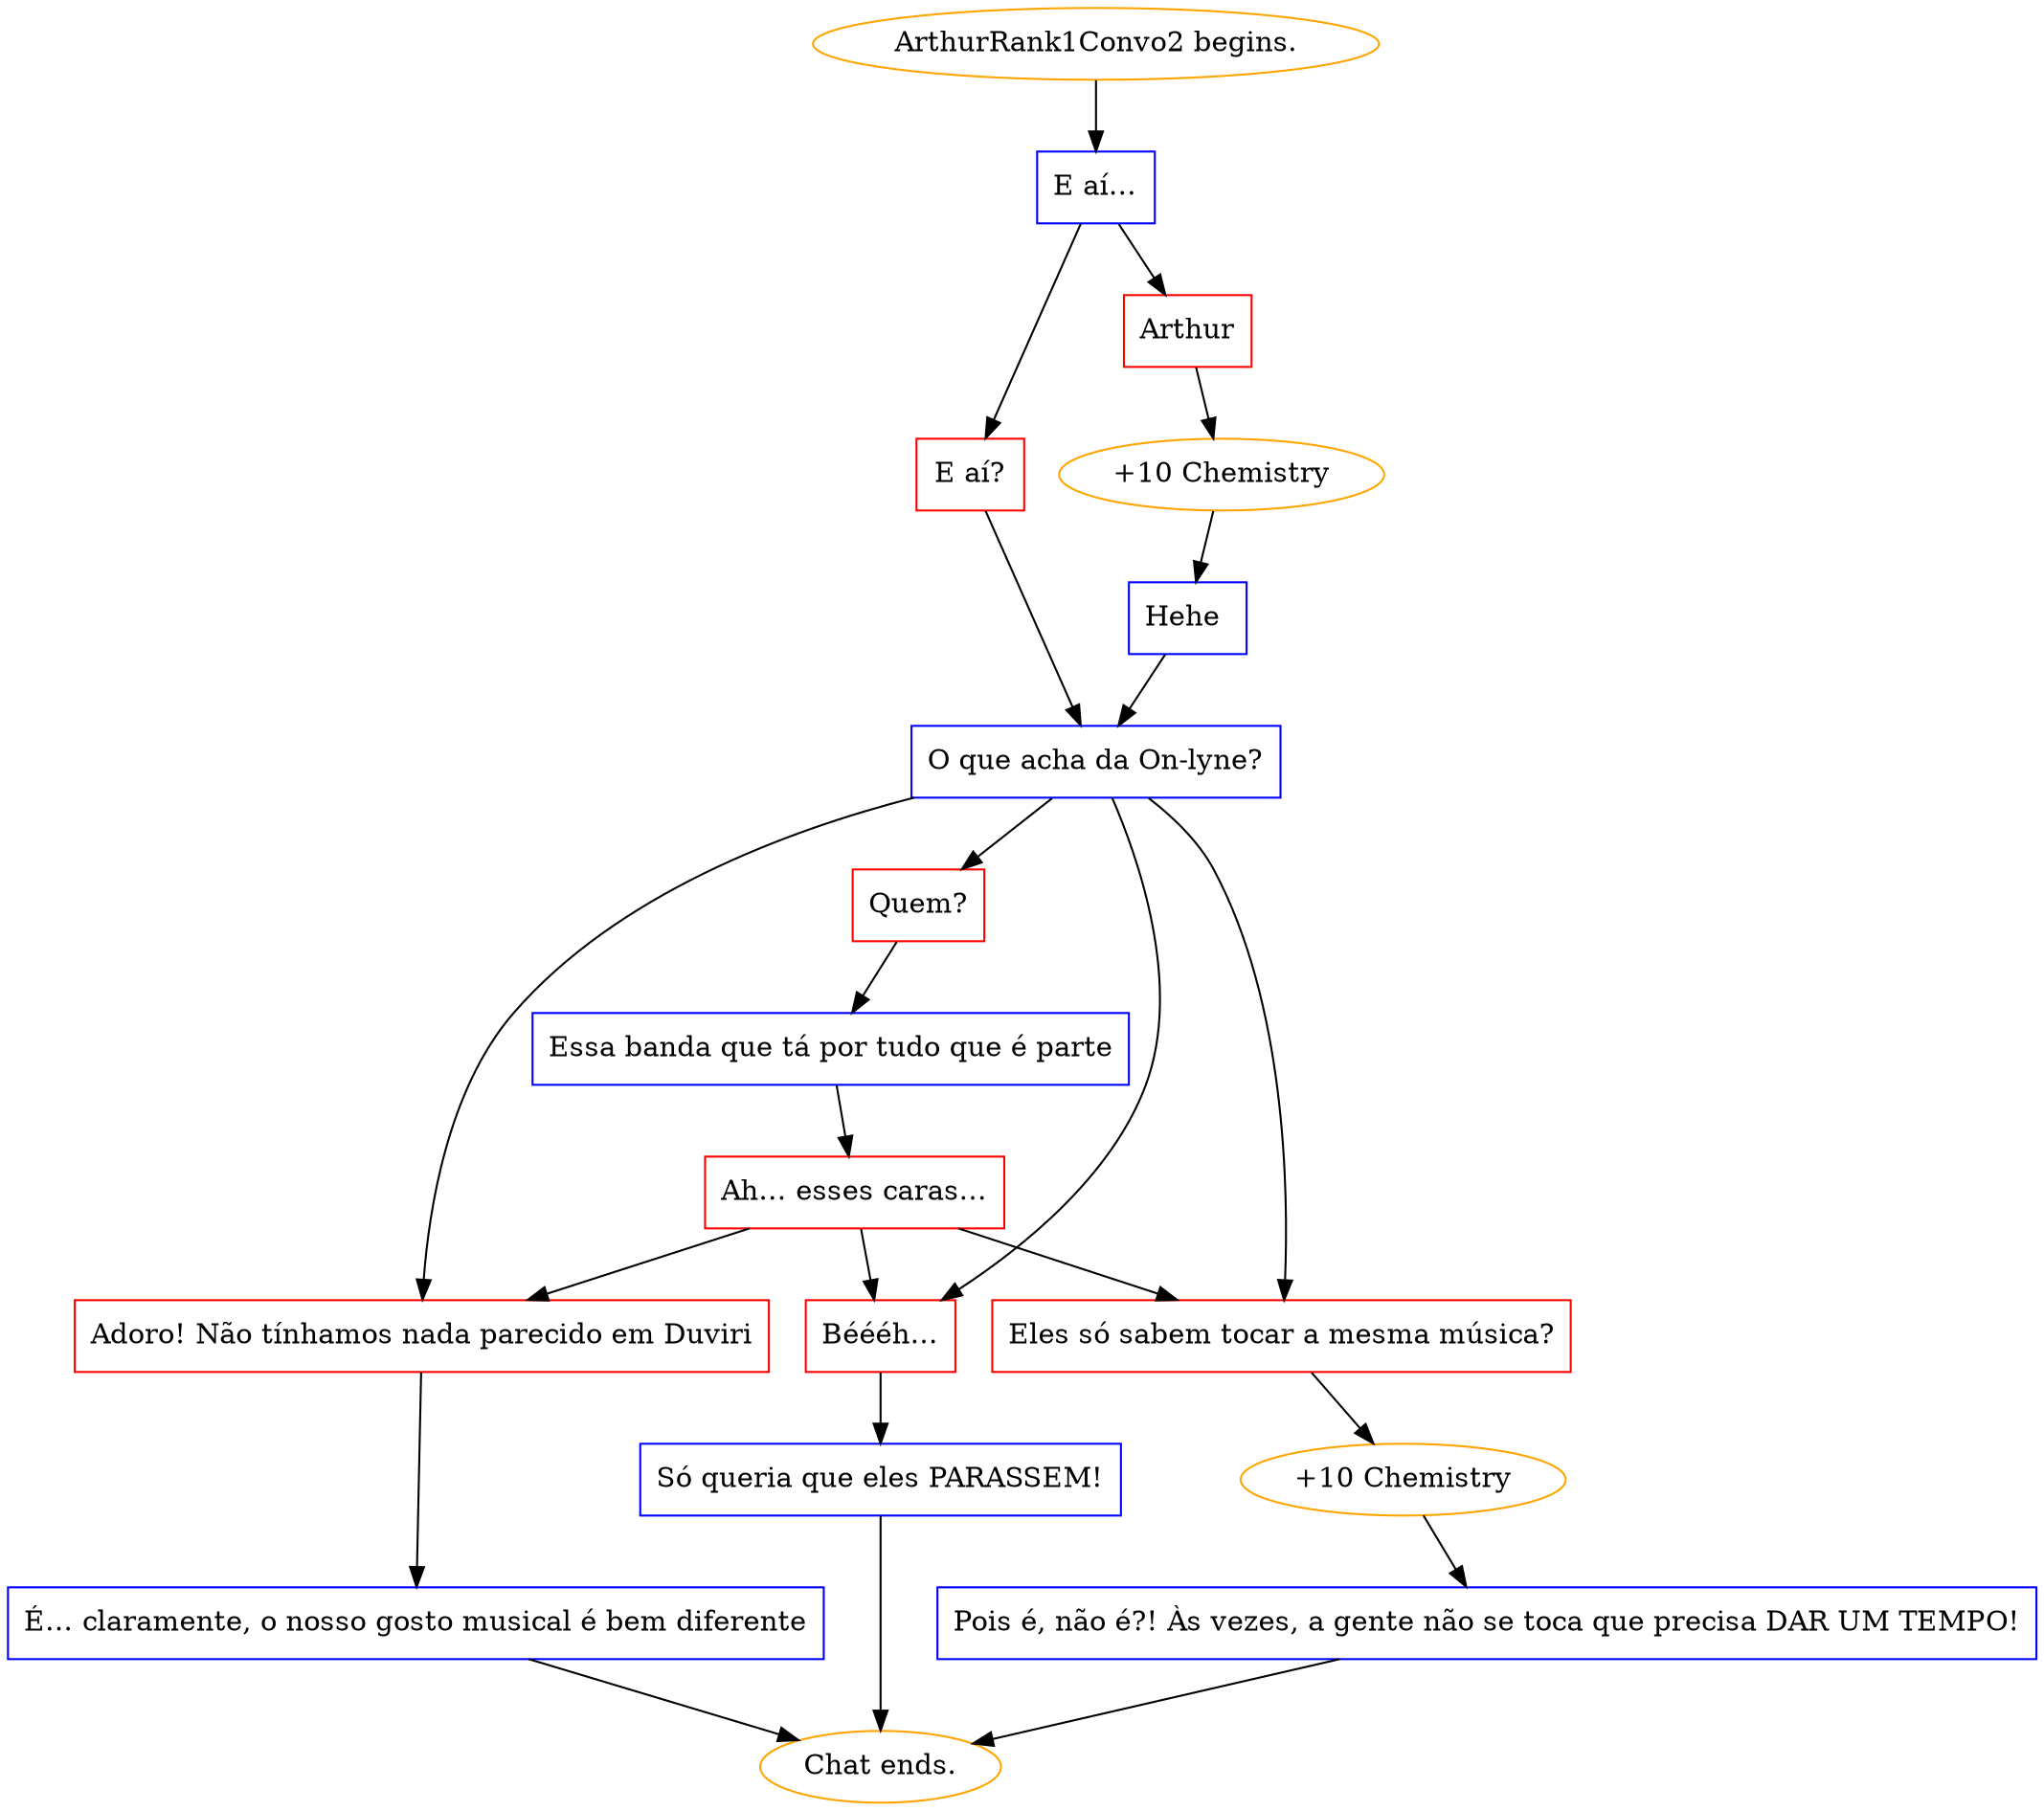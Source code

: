 digraph {
	"ArthurRank1Convo2 begins." [color=orange];
		"ArthurRank1Convo2 begins." -> j1120966007;
	j1120966007 [label="E aí…",shape=box,color=blue];
		j1120966007 -> j3348556684;
		j1120966007 -> j1993759561;
	j3348556684 [label="Arthur",shape=box,color=red];
		j3348556684 -> j1561176068;
	j1993759561 [label="E aí?",shape=box,color=red];
		j1993759561 -> j3635648145;
	j1561176068 [label="+10 Chemistry",color=orange];
		j1561176068 -> j2039227236;
	j3635648145 [label="O que acha da On-lyne?",shape=box,color=blue];
		j3635648145 -> j3830695029;
		j3635648145 -> j529892633;
		j3635648145 -> j2999844399;
		j3635648145 -> j2500911571;
	j2039227236 [label="Hehe ",shape=box,color=blue];
		j2039227236 -> j3635648145;
	j3830695029 [label="Quem?",shape=box,color=red];
		j3830695029 -> j2018688821;
	j529892633 [label="Eles só sabem tocar a mesma música?",shape=box,color=red];
		j529892633 -> j3348815053;
	j2999844399 [label="Adoro! Não tínhamos nada parecido em Duviri",shape=box,color=red];
		j2999844399 -> j621147274;
	j2500911571 [label="Béééh…",shape=box,color=red];
		j2500911571 -> j1135353474;
	j2018688821 [label="Essa banda que tá por tudo que é parte",shape=box,color=blue];
		j2018688821 -> j3294692645;
	j3348815053 [label="+10 Chemistry",color=orange];
		j3348815053 -> j4008503400;
	j621147274 [label="É… claramente, o nosso gosto musical é bem diferente",shape=box,color=blue];
		j621147274 -> "Chat ends.";
	j1135353474 [label="Só queria que eles PARASSEM!",shape=box,color=blue];
		j1135353474 -> "Chat ends.";
	j3294692645 [label="Ah… esses caras…",shape=box,color=red];
		j3294692645 -> j529892633;
		j3294692645 -> j2999844399;
		j3294692645 -> j2500911571;
	j4008503400 [label="Pois é, não é?! Às vezes, a gente não se toca que precisa DAR UM TEMPO!",shape=box,color=blue];
		j4008503400 -> "Chat ends.";
	"Chat ends." [color=orange];
}